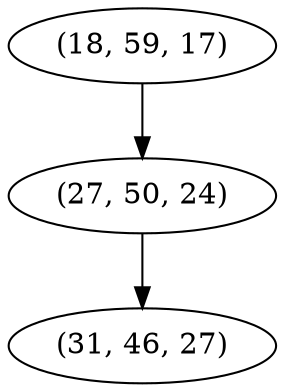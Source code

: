 digraph tree {
    "(18, 59, 17)";
    "(27, 50, 24)";
    "(31, 46, 27)";
    "(18, 59, 17)" -> "(27, 50, 24)";
    "(27, 50, 24)" -> "(31, 46, 27)";
}
